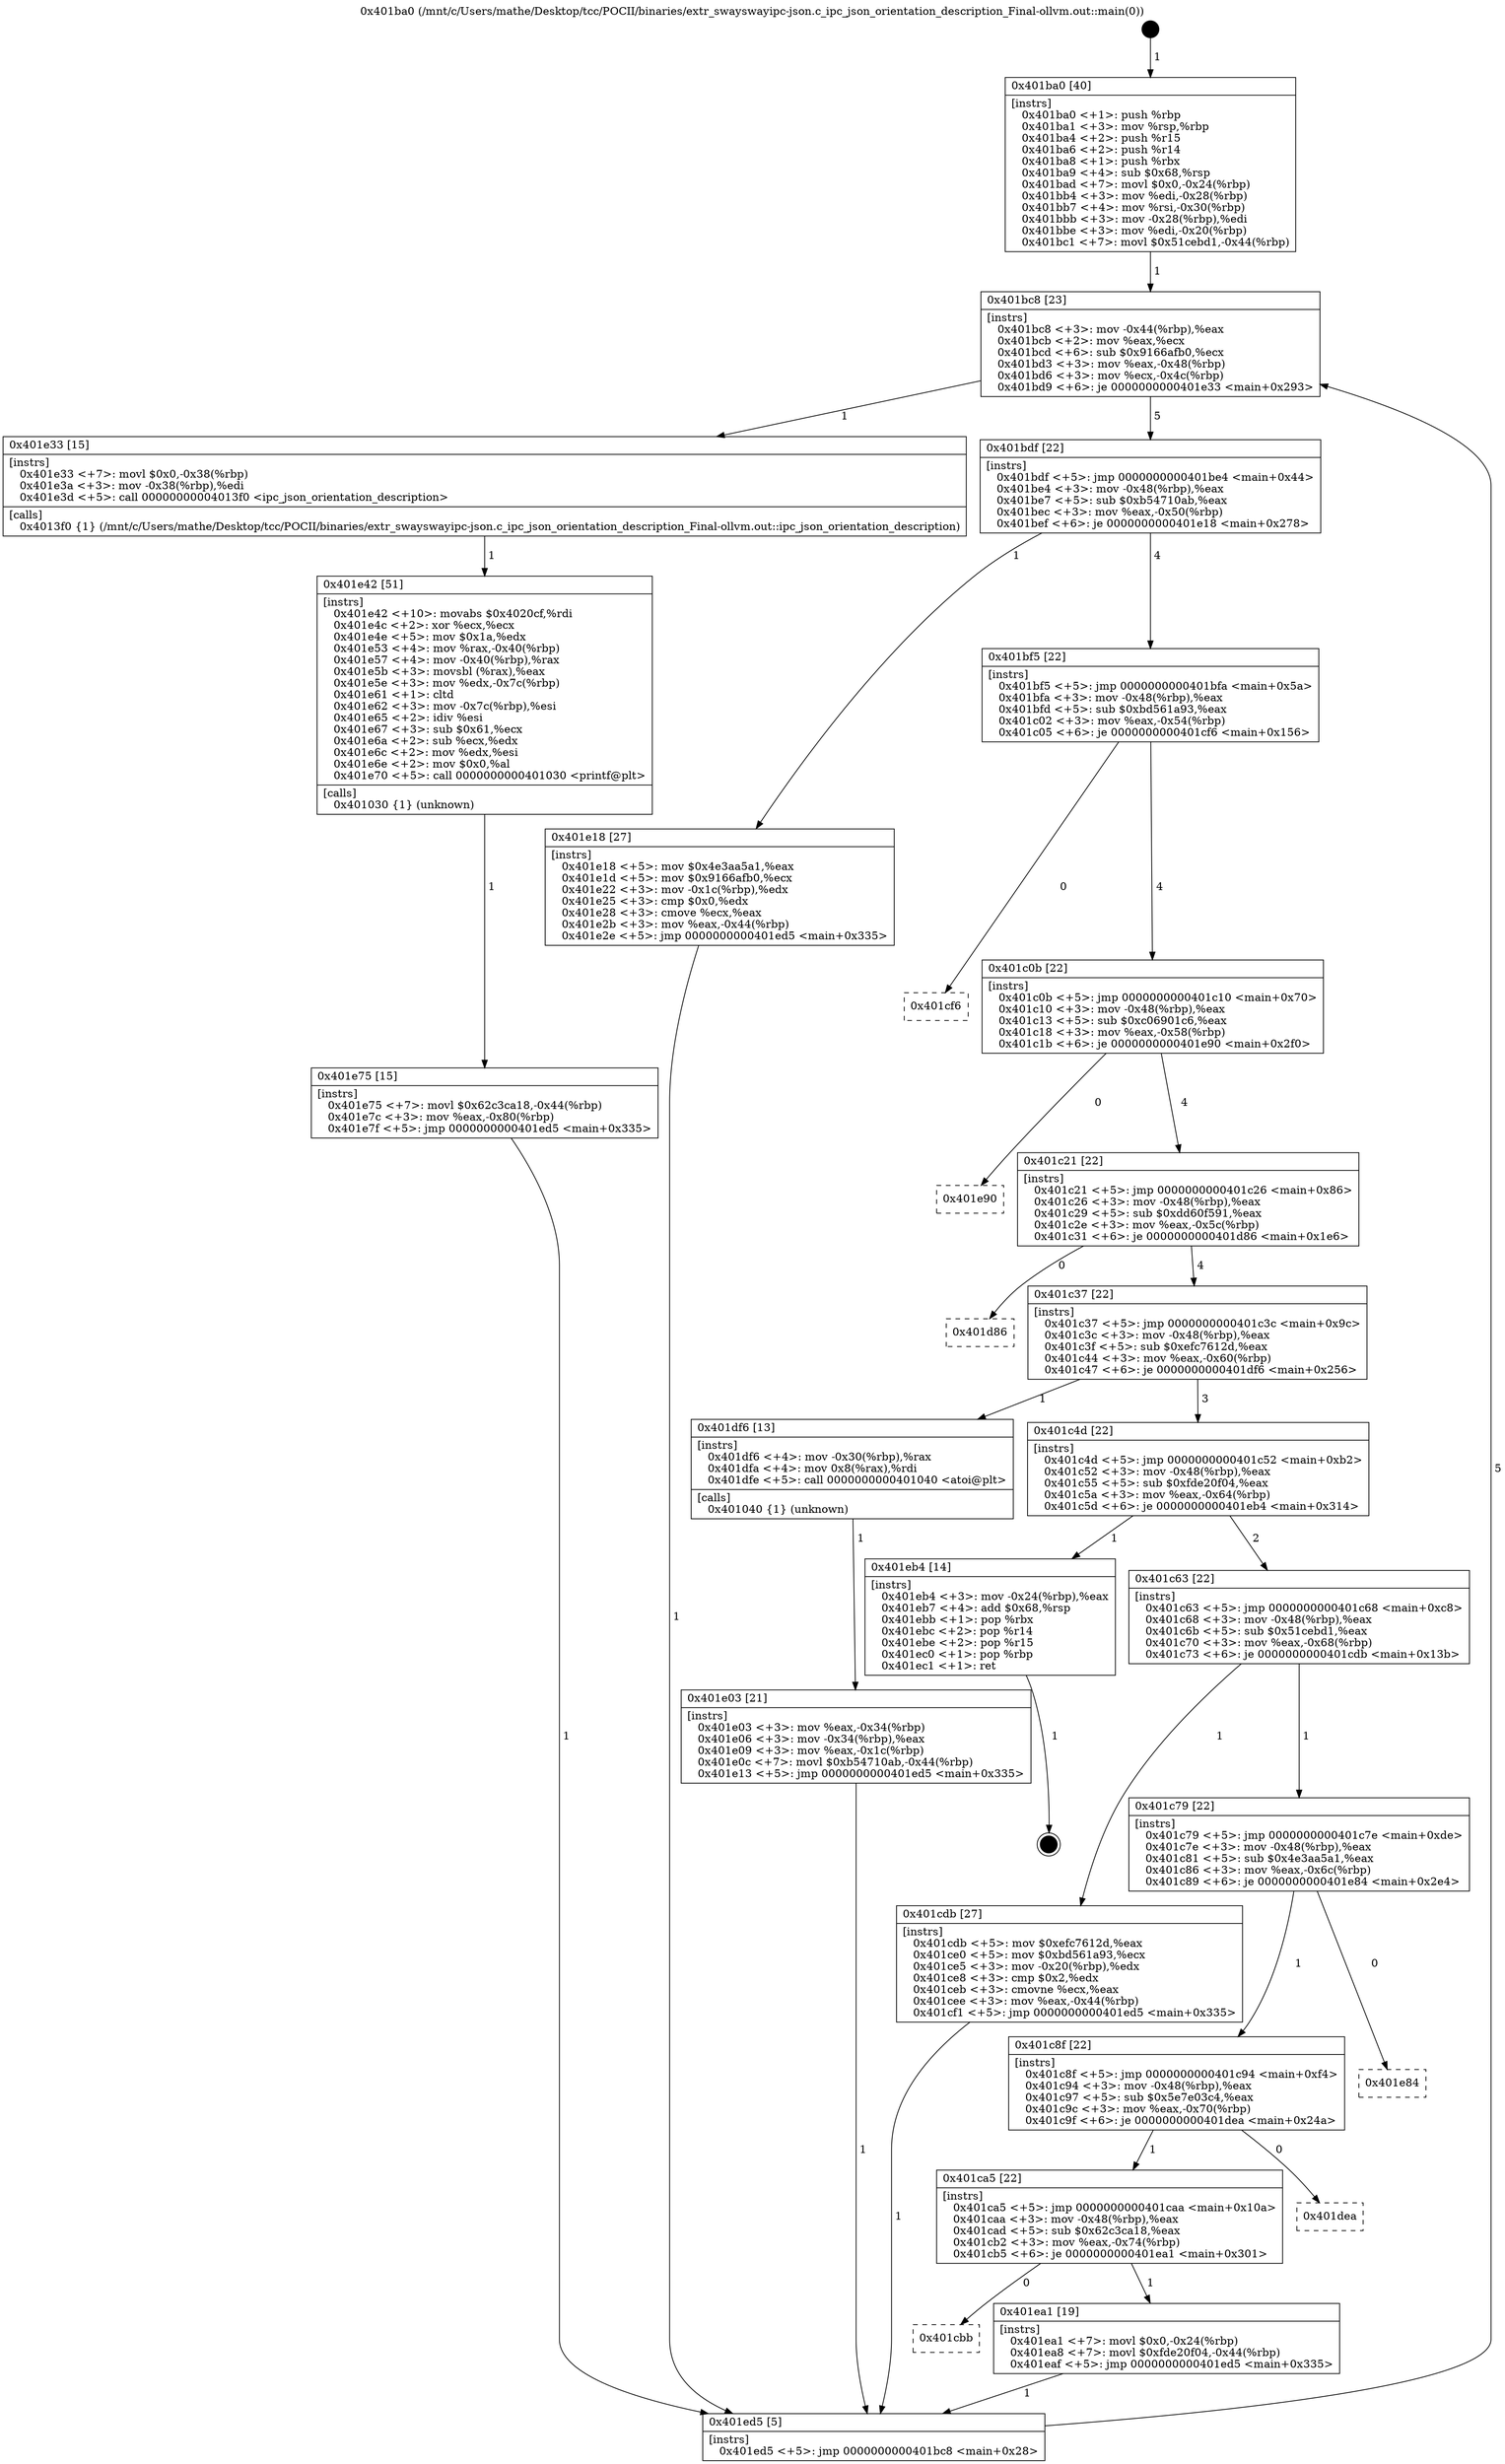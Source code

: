 digraph "0x401ba0" {
  label = "0x401ba0 (/mnt/c/Users/mathe/Desktop/tcc/POCII/binaries/extr_swayswayipc-json.c_ipc_json_orientation_description_Final-ollvm.out::main(0))"
  labelloc = "t"
  node[shape=record]

  Entry [label="",width=0.3,height=0.3,shape=circle,fillcolor=black,style=filled]
  "0x401bc8" [label="{
     0x401bc8 [23]\l
     | [instrs]\l
     &nbsp;&nbsp;0x401bc8 \<+3\>: mov -0x44(%rbp),%eax\l
     &nbsp;&nbsp;0x401bcb \<+2\>: mov %eax,%ecx\l
     &nbsp;&nbsp;0x401bcd \<+6\>: sub $0x9166afb0,%ecx\l
     &nbsp;&nbsp;0x401bd3 \<+3\>: mov %eax,-0x48(%rbp)\l
     &nbsp;&nbsp;0x401bd6 \<+3\>: mov %ecx,-0x4c(%rbp)\l
     &nbsp;&nbsp;0x401bd9 \<+6\>: je 0000000000401e33 \<main+0x293\>\l
  }"]
  "0x401e33" [label="{
     0x401e33 [15]\l
     | [instrs]\l
     &nbsp;&nbsp;0x401e33 \<+7\>: movl $0x0,-0x38(%rbp)\l
     &nbsp;&nbsp;0x401e3a \<+3\>: mov -0x38(%rbp),%edi\l
     &nbsp;&nbsp;0x401e3d \<+5\>: call 00000000004013f0 \<ipc_json_orientation_description\>\l
     | [calls]\l
     &nbsp;&nbsp;0x4013f0 \{1\} (/mnt/c/Users/mathe/Desktop/tcc/POCII/binaries/extr_swayswayipc-json.c_ipc_json_orientation_description_Final-ollvm.out::ipc_json_orientation_description)\l
  }"]
  "0x401bdf" [label="{
     0x401bdf [22]\l
     | [instrs]\l
     &nbsp;&nbsp;0x401bdf \<+5\>: jmp 0000000000401be4 \<main+0x44\>\l
     &nbsp;&nbsp;0x401be4 \<+3\>: mov -0x48(%rbp),%eax\l
     &nbsp;&nbsp;0x401be7 \<+5\>: sub $0xb54710ab,%eax\l
     &nbsp;&nbsp;0x401bec \<+3\>: mov %eax,-0x50(%rbp)\l
     &nbsp;&nbsp;0x401bef \<+6\>: je 0000000000401e18 \<main+0x278\>\l
  }"]
  Exit [label="",width=0.3,height=0.3,shape=circle,fillcolor=black,style=filled,peripheries=2]
  "0x401e18" [label="{
     0x401e18 [27]\l
     | [instrs]\l
     &nbsp;&nbsp;0x401e18 \<+5\>: mov $0x4e3aa5a1,%eax\l
     &nbsp;&nbsp;0x401e1d \<+5\>: mov $0x9166afb0,%ecx\l
     &nbsp;&nbsp;0x401e22 \<+3\>: mov -0x1c(%rbp),%edx\l
     &nbsp;&nbsp;0x401e25 \<+3\>: cmp $0x0,%edx\l
     &nbsp;&nbsp;0x401e28 \<+3\>: cmove %ecx,%eax\l
     &nbsp;&nbsp;0x401e2b \<+3\>: mov %eax,-0x44(%rbp)\l
     &nbsp;&nbsp;0x401e2e \<+5\>: jmp 0000000000401ed5 \<main+0x335\>\l
  }"]
  "0x401bf5" [label="{
     0x401bf5 [22]\l
     | [instrs]\l
     &nbsp;&nbsp;0x401bf5 \<+5\>: jmp 0000000000401bfa \<main+0x5a\>\l
     &nbsp;&nbsp;0x401bfa \<+3\>: mov -0x48(%rbp),%eax\l
     &nbsp;&nbsp;0x401bfd \<+5\>: sub $0xbd561a93,%eax\l
     &nbsp;&nbsp;0x401c02 \<+3\>: mov %eax,-0x54(%rbp)\l
     &nbsp;&nbsp;0x401c05 \<+6\>: je 0000000000401cf6 \<main+0x156\>\l
  }"]
  "0x401cbb" [label="{
     0x401cbb\l
  }", style=dashed]
  "0x401cf6" [label="{
     0x401cf6\l
  }", style=dashed]
  "0x401c0b" [label="{
     0x401c0b [22]\l
     | [instrs]\l
     &nbsp;&nbsp;0x401c0b \<+5\>: jmp 0000000000401c10 \<main+0x70\>\l
     &nbsp;&nbsp;0x401c10 \<+3\>: mov -0x48(%rbp),%eax\l
     &nbsp;&nbsp;0x401c13 \<+5\>: sub $0xc06901c6,%eax\l
     &nbsp;&nbsp;0x401c18 \<+3\>: mov %eax,-0x58(%rbp)\l
     &nbsp;&nbsp;0x401c1b \<+6\>: je 0000000000401e90 \<main+0x2f0\>\l
  }"]
  "0x401ea1" [label="{
     0x401ea1 [19]\l
     | [instrs]\l
     &nbsp;&nbsp;0x401ea1 \<+7\>: movl $0x0,-0x24(%rbp)\l
     &nbsp;&nbsp;0x401ea8 \<+7\>: movl $0xfde20f04,-0x44(%rbp)\l
     &nbsp;&nbsp;0x401eaf \<+5\>: jmp 0000000000401ed5 \<main+0x335\>\l
  }"]
  "0x401e90" [label="{
     0x401e90\l
  }", style=dashed]
  "0x401c21" [label="{
     0x401c21 [22]\l
     | [instrs]\l
     &nbsp;&nbsp;0x401c21 \<+5\>: jmp 0000000000401c26 \<main+0x86\>\l
     &nbsp;&nbsp;0x401c26 \<+3\>: mov -0x48(%rbp),%eax\l
     &nbsp;&nbsp;0x401c29 \<+5\>: sub $0xdd60f591,%eax\l
     &nbsp;&nbsp;0x401c2e \<+3\>: mov %eax,-0x5c(%rbp)\l
     &nbsp;&nbsp;0x401c31 \<+6\>: je 0000000000401d86 \<main+0x1e6\>\l
  }"]
  "0x401ca5" [label="{
     0x401ca5 [22]\l
     | [instrs]\l
     &nbsp;&nbsp;0x401ca5 \<+5\>: jmp 0000000000401caa \<main+0x10a\>\l
     &nbsp;&nbsp;0x401caa \<+3\>: mov -0x48(%rbp),%eax\l
     &nbsp;&nbsp;0x401cad \<+5\>: sub $0x62c3ca18,%eax\l
     &nbsp;&nbsp;0x401cb2 \<+3\>: mov %eax,-0x74(%rbp)\l
     &nbsp;&nbsp;0x401cb5 \<+6\>: je 0000000000401ea1 \<main+0x301\>\l
  }"]
  "0x401d86" [label="{
     0x401d86\l
  }", style=dashed]
  "0x401c37" [label="{
     0x401c37 [22]\l
     | [instrs]\l
     &nbsp;&nbsp;0x401c37 \<+5\>: jmp 0000000000401c3c \<main+0x9c\>\l
     &nbsp;&nbsp;0x401c3c \<+3\>: mov -0x48(%rbp),%eax\l
     &nbsp;&nbsp;0x401c3f \<+5\>: sub $0xefc7612d,%eax\l
     &nbsp;&nbsp;0x401c44 \<+3\>: mov %eax,-0x60(%rbp)\l
     &nbsp;&nbsp;0x401c47 \<+6\>: je 0000000000401df6 \<main+0x256\>\l
  }"]
  "0x401dea" [label="{
     0x401dea\l
  }", style=dashed]
  "0x401df6" [label="{
     0x401df6 [13]\l
     | [instrs]\l
     &nbsp;&nbsp;0x401df6 \<+4\>: mov -0x30(%rbp),%rax\l
     &nbsp;&nbsp;0x401dfa \<+4\>: mov 0x8(%rax),%rdi\l
     &nbsp;&nbsp;0x401dfe \<+5\>: call 0000000000401040 \<atoi@plt\>\l
     | [calls]\l
     &nbsp;&nbsp;0x401040 \{1\} (unknown)\l
  }"]
  "0x401c4d" [label="{
     0x401c4d [22]\l
     | [instrs]\l
     &nbsp;&nbsp;0x401c4d \<+5\>: jmp 0000000000401c52 \<main+0xb2\>\l
     &nbsp;&nbsp;0x401c52 \<+3\>: mov -0x48(%rbp),%eax\l
     &nbsp;&nbsp;0x401c55 \<+5\>: sub $0xfde20f04,%eax\l
     &nbsp;&nbsp;0x401c5a \<+3\>: mov %eax,-0x64(%rbp)\l
     &nbsp;&nbsp;0x401c5d \<+6\>: je 0000000000401eb4 \<main+0x314\>\l
  }"]
  "0x401c8f" [label="{
     0x401c8f [22]\l
     | [instrs]\l
     &nbsp;&nbsp;0x401c8f \<+5\>: jmp 0000000000401c94 \<main+0xf4\>\l
     &nbsp;&nbsp;0x401c94 \<+3\>: mov -0x48(%rbp),%eax\l
     &nbsp;&nbsp;0x401c97 \<+5\>: sub $0x5e7e03c4,%eax\l
     &nbsp;&nbsp;0x401c9c \<+3\>: mov %eax,-0x70(%rbp)\l
     &nbsp;&nbsp;0x401c9f \<+6\>: je 0000000000401dea \<main+0x24a\>\l
  }"]
  "0x401eb4" [label="{
     0x401eb4 [14]\l
     | [instrs]\l
     &nbsp;&nbsp;0x401eb4 \<+3\>: mov -0x24(%rbp),%eax\l
     &nbsp;&nbsp;0x401eb7 \<+4\>: add $0x68,%rsp\l
     &nbsp;&nbsp;0x401ebb \<+1\>: pop %rbx\l
     &nbsp;&nbsp;0x401ebc \<+2\>: pop %r14\l
     &nbsp;&nbsp;0x401ebe \<+2\>: pop %r15\l
     &nbsp;&nbsp;0x401ec0 \<+1\>: pop %rbp\l
     &nbsp;&nbsp;0x401ec1 \<+1\>: ret\l
  }"]
  "0x401c63" [label="{
     0x401c63 [22]\l
     | [instrs]\l
     &nbsp;&nbsp;0x401c63 \<+5\>: jmp 0000000000401c68 \<main+0xc8\>\l
     &nbsp;&nbsp;0x401c68 \<+3\>: mov -0x48(%rbp),%eax\l
     &nbsp;&nbsp;0x401c6b \<+5\>: sub $0x51cebd1,%eax\l
     &nbsp;&nbsp;0x401c70 \<+3\>: mov %eax,-0x68(%rbp)\l
     &nbsp;&nbsp;0x401c73 \<+6\>: je 0000000000401cdb \<main+0x13b\>\l
  }"]
  "0x401e84" [label="{
     0x401e84\l
  }", style=dashed]
  "0x401cdb" [label="{
     0x401cdb [27]\l
     | [instrs]\l
     &nbsp;&nbsp;0x401cdb \<+5\>: mov $0xefc7612d,%eax\l
     &nbsp;&nbsp;0x401ce0 \<+5\>: mov $0xbd561a93,%ecx\l
     &nbsp;&nbsp;0x401ce5 \<+3\>: mov -0x20(%rbp),%edx\l
     &nbsp;&nbsp;0x401ce8 \<+3\>: cmp $0x2,%edx\l
     &nbsp;&nbsp;0x401ceb \<+3\>: cmovne %ecx,%eax\l
     &nbsp;&nbsp;0x401cee \<+3\>: mov %eax,-0x44(%rbp)\l
     &nbsp;&nbsp;0x401cf1 \<+5\>: jmp 0000000000401ed5 \<main+0x335\>\l
  }"]
  "0x401c79" [label="{
     0x401c79 [22]\l
     | [instrs]\l
     &nbsp;&nbsp;0x401c79 \<+5\>: jmp 0000000000401c7e \<main+0xde\>\l
     &nbsp;&nbsp;0x401c7e \<+3\>: mov -0x48(%rbp),%eax\l
     &nbsp;&nbsp;0x401c81 \<+5\>: sub $0x4e3aa5a1,%eax\l
     &nbsp;&nbsp;0x401c86 \<+3\>: mov %eax,-0x6c(%rbp)\l
     &nbsp;&nbsp;0x401c89 \<+6\>: je 0000000000401e84 \<main+0x2e4\>\l
  }"]
  "0x401ed5" [label="{
     0x401ed5 [5]\l
     | [instrs]\l
     &nbsp;&nbsp;0x401ed5 \<+5\>: jmp 0000000000401bc8 \<main+0x28\>\l
  }"]
  "0x401ba0" [label="{
     0x401ba0 [40]\l
     | [instrs]\l
     &nbsp;&nbsp;0x401ba0 \<+1\>: push %rbp\l
     &nbsp;&nbsp;0x401ba1 \<+3\>: mov %rsp,%rbp\l
     &nbsp;&nbsp;0x401ba4 \<+2\>: push %r15\l
     &nbsp;&nbsp;0x401ba6 \<+2\>: push %r14\l
     &nbsp;&nbsp;0x401ba8 \<+1\>: push %rbx\l
     &nbsp;&nbsp;0x401ba9 \<+4\>: sub $0x68,%rsp\l
     &nbsp;&nbsp;0x401bad \<+7\>: movl $0x0,-0x24(%rbp)\l
     &nbsp;&nbsp;0x401bb4 \<+3\>: mov %edi,-0x28(%rbp)\l
     &nbsp;&nbsp;0x401bb7 \<+4\>: mov %rsi,-0x30(%rbp)\l
     &nbsp;&nbsp;0x401bbb \<+3\>: mov -0x28(%rbp),%edi\l
     &nbsp;&nbsp;0x401bbe \<+3\>: mov %edi,-0x20(%rbp)\l
     &nbsp;&nbsp;0x401bc1 \<+7\>: movl $0x51cebd1,-0x44(%rbp)\l
  }"]
  "0x401e03" [label="{
     0x401e03 [21]\l
     | [instrs]\l
     &nbsp;&nbsp;0x401e03 \<+3\>: mov %eax,-0x34(%rbp)\l
     &nbsp;&nbsp;0x401e06 \<+3\>: mov -0x34(%rbp),%eax\l
     &nbsp;&nbsp;0x401e09 \<+3\>: mov %eax,-0x1c(%rbp)\l
     &nbsp;&nbsp;0x401e0c \<+7\>: movl $0xb54710ab,-0x44(%rbp)\l
     &nbsp;&nbsp;0x401e13 \<+5\>: jmp 0000000000401ed5 \<main+0x335\>\l
  }"]
  "0x401e42" [label="{
     0x401e42 [51]\l
     | [instrs]\l
     &nbsp;&nbsp;0x401e42 \<+10\>: movabs $0x4020cf,%rdi\l
     &nbsp;&nbsp;0x401e4c \<+2\>: xor %ecx,%ecx\l
     &nbsp;&nbsp;0x401e4e \<+5\>: mov $0x1a,%edx\l
     &nbsp;&nbsp;0x401e53 \<+4\>: mov %rax,-0x40(%rbp)\l
     &nbsp;&nbsp;0x401e57 \<+4\>: mov -0x40(%rbp),%rax\l
     &nbsp;&nbsp;0x401e5b \<+3\>: movsbl (%rax),%eax\l
     &nbsp;&nbsp;0x401e5e \<+3\>: mov %edx,-0x7c(%rbp)\l
     &nbsp;&nbsp;0x401e61 \<+1\>: cltd\l
     &nbsp;&nbsp;0x401e62 \<+3\>: mov -0x7c(%rbp),%esi\l
     &nbsp;&nbsp;0x401e65 \<+2\>: idiv %esi\l
     &nbsp;&nbsp;0x401e67 \<+3\>: sub $0x61,%ecx\l
     &nbsp;&nbsp;0x401e6a \<+2\>: sub %ecx,%edx\l
     &nbsp;&nbsp;0x401e6c \<+2\>: mov %edx,%esi\l
     &nbsp;&nbsp;0x401e6e \<+2\>: mov $0x0,%al\l
     &nbsp;&nbsp;0x401e70 \<+5\>: call 0000000000401030 \<printf@plt\>\l
     | [calls]\l
     &nbsp;&nbsp;0x401030 \{1\} (unknown)\l
  }"]
  "0x401e75" [label="{
     0x401e75 [15]\l
     | [instrs]\l
     &nbsp;&nbsp;0x401e75 \<+7\>: movl $0x62c3ca18,-0x44(%rbp)\l
     &nbsp;&nbsp;0x401e7c \<+3\>: mov %eax,-0x80(%rbp)\l
     &nbsp;&nbsp;0x401e7f \<+5\>: jmp 0000000000401ed5 \<main+0x335\>\l
  }"]
  Entry -> "0x401ba0" [label=" 1"]
  "0x401bc8" -> "0x401e33" [label=" 1"]
  "0x401bc8" -> "0x401bdf" [label=" 5"]
  "0x401eb4" -> Exit [label=" 1"]
  "0x401bdf" -> "0x401e18" [label=" 1"]
  "0x401bdf" -> "0x401bf5" [label=" 4"]
  "0x401ea1" -> "0x401ed5" [label=" 1"]
  "0x401bf5" -> "0x401cf6" [label=" 0"]
  "0x401bf5" -> "0x401c0b" [label=" 4"]
  "0x401ca5" -> "0x401cbb" [label=" 0"]
  "0x401c0b" -> "0x401e90" [label=" 0"]
  "0x401c0b" -> "0x401c21" [label=" 4"]
  "0x401ca5" -> "0x401ea1" [label=" 1"]
  "0x401c21" -> "0x401d86" [label=" 0"]
  "0x401c21" -> "0x401c37" [label=" 4"]
  "0x401c8f" -> "0x401ca5" [label=" 1"]
  "0x401c37" -> "0x401df6" [label=" 1"]
  "0x401c37" -> "0x401c4d" [label=" 3"]
  "0x401c8f" -> "0x401dea" [label=" 0"]
  "0x401c4d" -> "0x401eb4" [label=" 1"]
  "0x401c4d" -> "0x401c63" [label=" 2"]
  "0x401c79" -> "0x401c8f" [label=" 1"]
  "0x401c63" -> "0x401cdb" [label=" 1"]
  "0x401c63" -> "0x401c79" [label=" 1"]
  "0x401cdb" -> "0x401ed5" [label=" 1"]
  "0x401ba0" -> "0x401bc8" [label=" 1"]
  "0x401ed5" -> "0x401bc8" [label=" 5"]
  "0x401df6" -> "0x401e03" [label=" 1"]
  "0x401e03" -> "0x401ed5" [label=" 1"]
  "0x401e18" -> "0x401ed5" [label=" 1"]
  "0x401e33" -> "0x401e42" [label=" 1"]
  "0x401e42" -> "0x401e75" [label=" 1"]
  "0x401e75" -> "0x401ed5" [label=" 1"]
  "0x401c79" -> "0x401e84" [label=" 0"]
}
